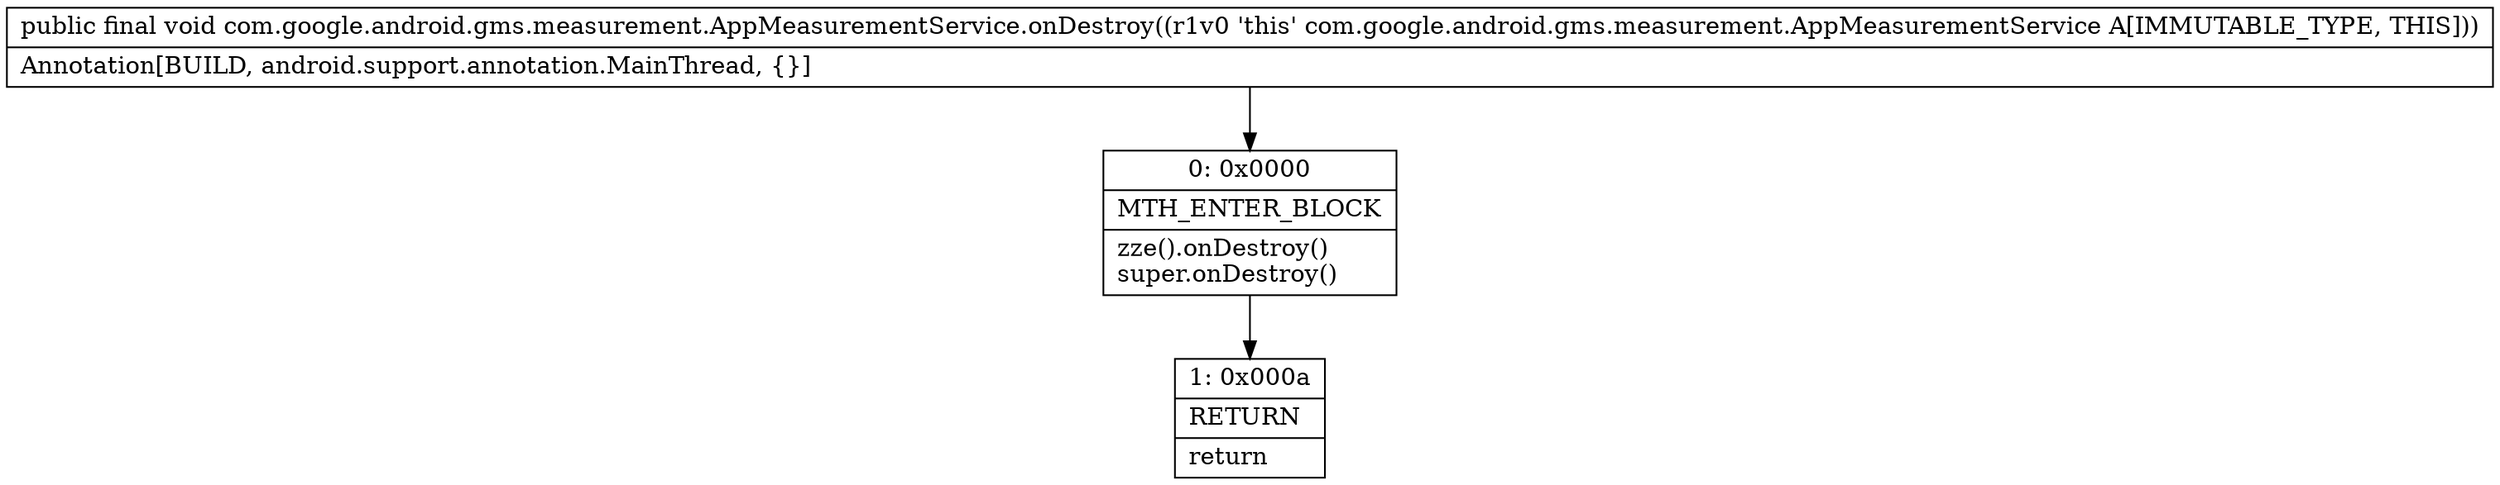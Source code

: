 digraph "CFG forcom.google.android.gms.measurement.AppMeasurementService.onDestroy()V" {
Node_0 [shape=record,label="{0\:\ 0x0000|MTH_ENTER_BLOCK\l|zze().onDestroy()\lsuper.onDestroy()\l}"];
Node_1 [shape=record,label="{1\:\ 0x000a|RETURN\l|return\l}"];
MethodNode[shape=record,label="{public final void com.google.android.gms.measurement.AppMeasurementService.onDestroy((r1v0 'this' com.google.android.gms.measurement.AppMeasurementService A[IMMUTABLE_TYPE, THIS]))  | Annotation[BUILD, android.support.annotation.MainThread, \{\}]\l}"];
MethodNode -> Node_0;
Node_0 -> Node_1;
}

